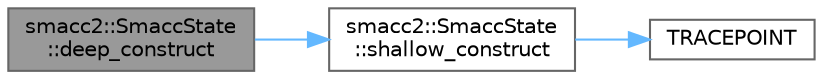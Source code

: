 digraph "smacc2::SmaccState::deep_construct"
{
 // LATEX_PDF_SIZE
  bgcolor="transparent";
  edge [fontname=Helvetica,fontsize=10,labelfontname=Helvetica,labelfontsize=10];
  node [fontname=Helvetica,fontsize=10,shape=box,height=0.2,width=0.4];
  rankdir="LR";
  Node1 [label="smacc2::SmaccState\l::deep_construct",height=0.2,width=0.4,color="gray40", fillcolor="grey60", style="filled", fontcolor="black",tooltip=" "];
  Node1 -> Node2 [color="steelblue1",style="solid"];
  Node2 [label="smacc2::SmaccState\l::shallow_construct",height=0.2,width=0.4,color="grey40", fillcolor="white", style="filled",URL="$classsmacc2_1_1SmaccState.html#a0570a2880e2e11fce6a1ff11b067cdc2",tooltip=" "];
  Node2 -> Node3 [color="steelblue1",style="solid"];
  Node3 [label="TRACEPOINT",height=0.2,width=0.4,color="grey40", fillcolor="white", style="filled",URL="$smacc__tracing_8cpp.html#a99b909db1e382a9b899ec134046d0213",tooltip=" "];
}
